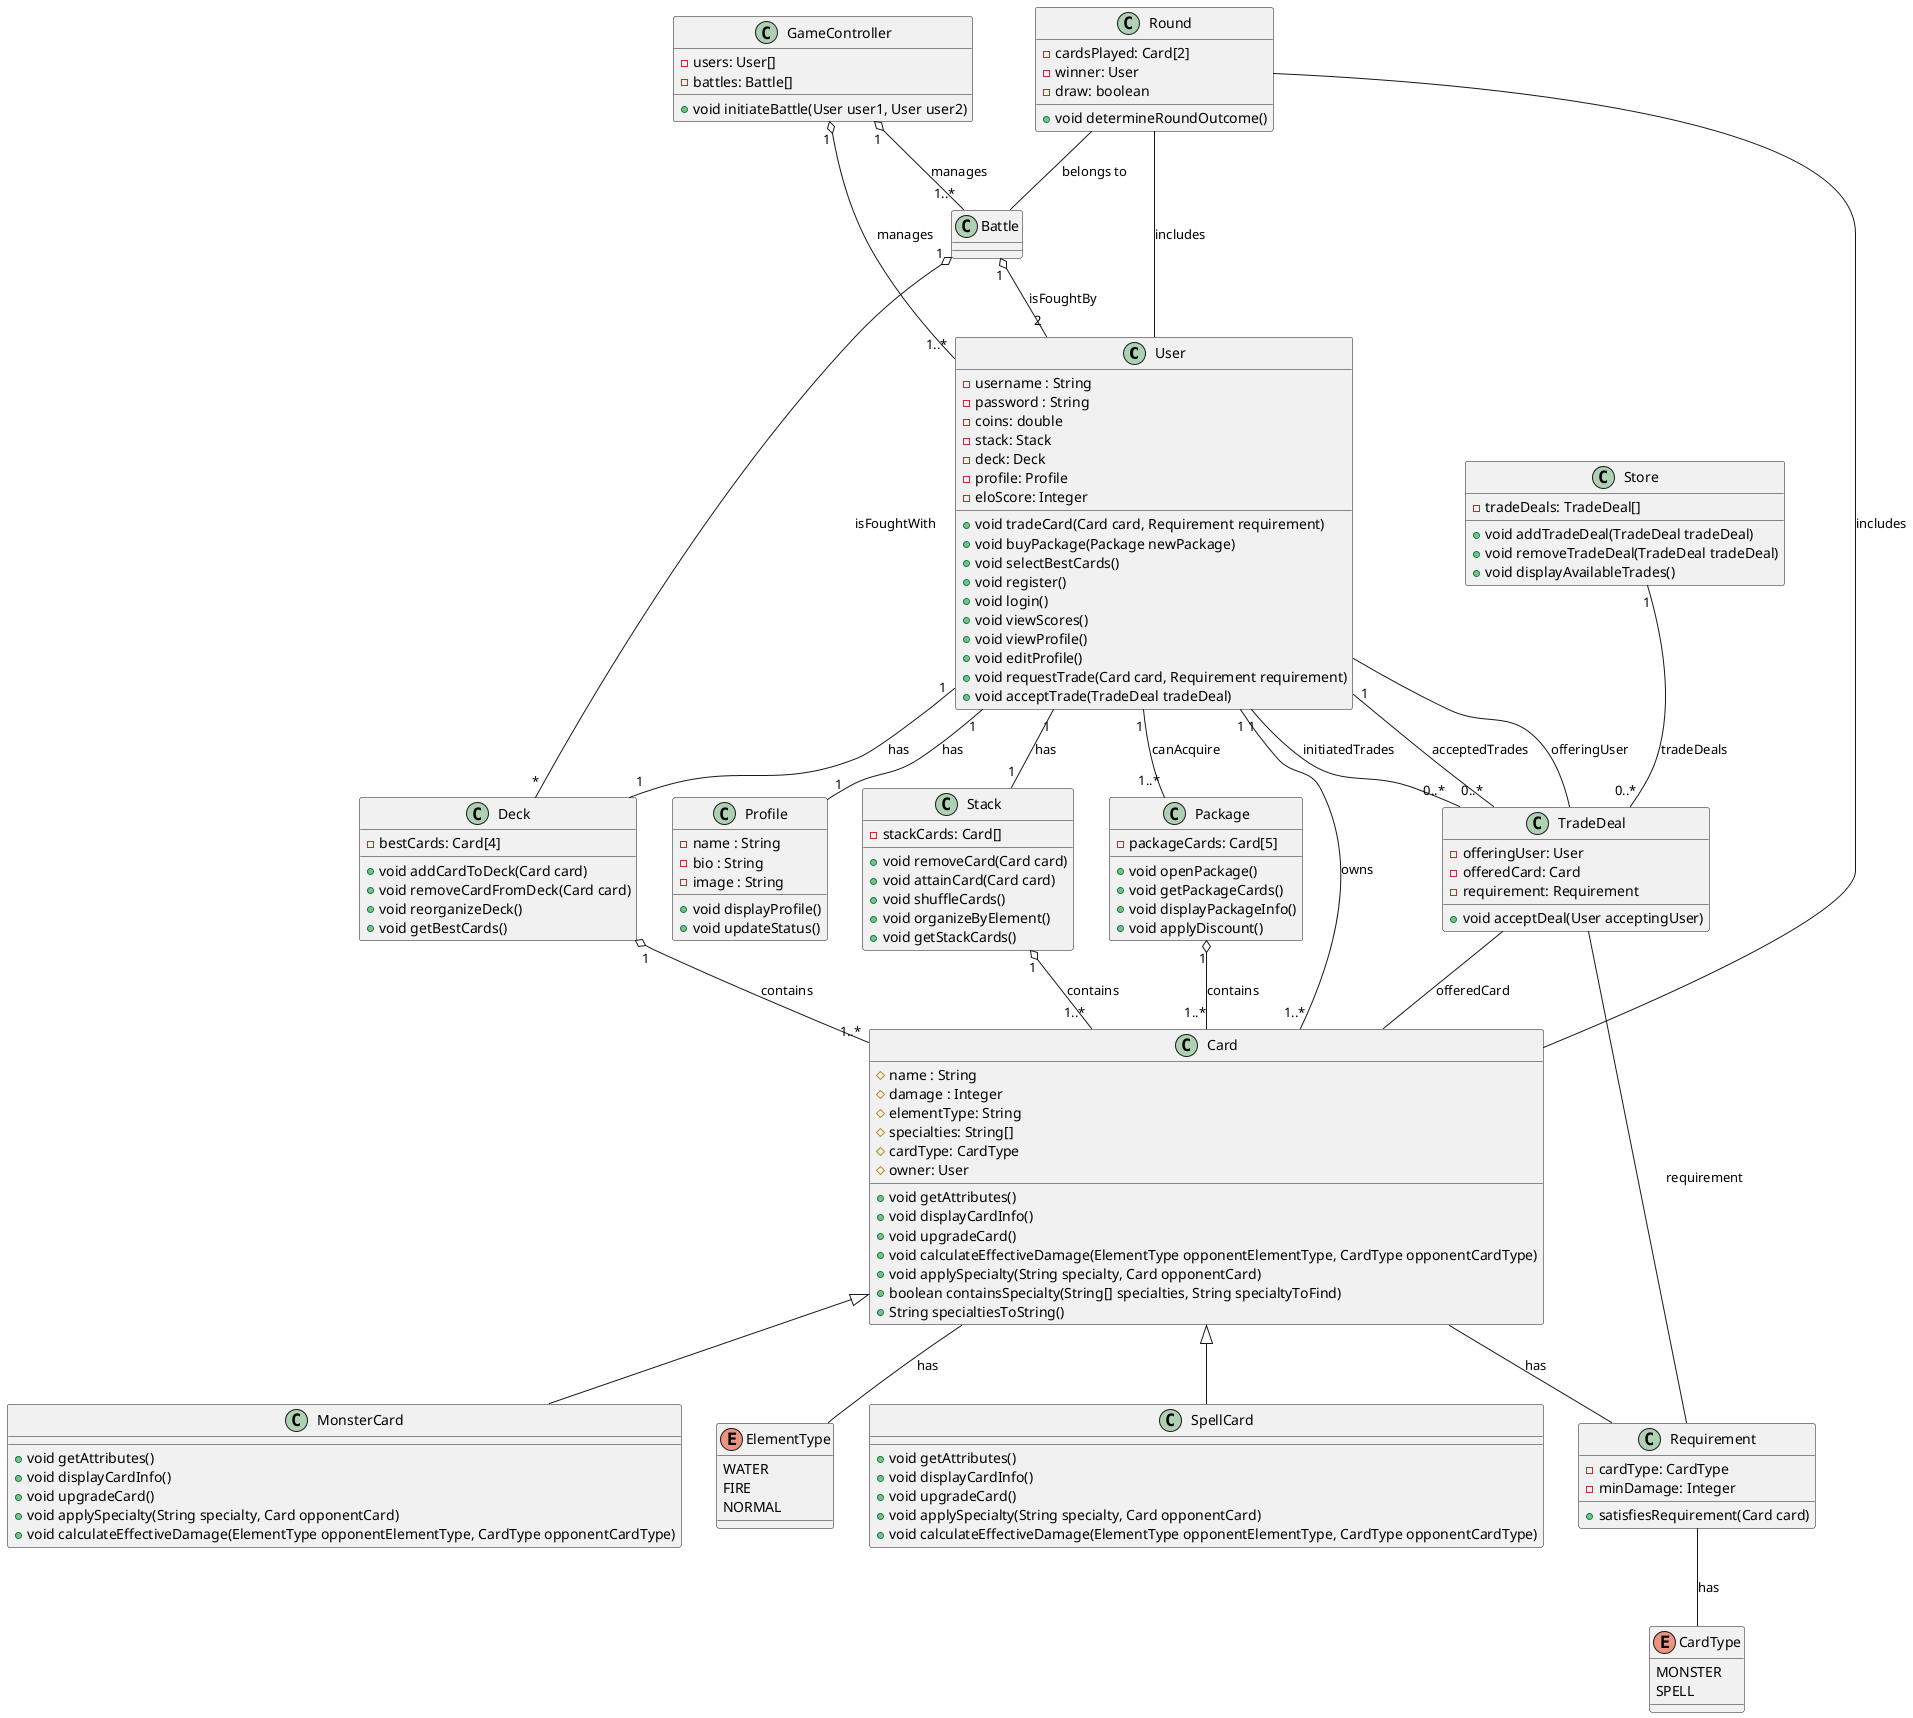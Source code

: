 @startuml
'https://plantuml.com/sequence-diagram

class User {
    - username : String
    - password : String
    - coins: double
    - stack: Stack
    - deck: Deck
    - profile: Profile
    - eloScore: Integer
    + void tradeCard(Card card, Requirement requirement)
    + void buyPackage(Package newPackage)
    + void selectBestCards()
    + void register()
    + void login()
    + void viewScores()
    + void viewProfile()
    + void editProfile()
    + void requestTrade(Card card, Requirement requirement)
    + void acceptTrade(TradeDeal tradeDeal)
}

class Store {
    - tradeDeals: TradeDeal[]
    + void addTradeDeal(TradeDeal tradeDeal)
    + void removeTradeDeal(TradeDeal tradeDeal)
    + void displayAvailableTrades()
}

class TradeDeal {
    - offeringUser: User
    - offeredCard: Card
    - requirement: Requirement
    + void acceptDeal(User acceptingUser)
}

class Profile {
    - name : String
    - bio : String
    - image : String
    + void displayProfile()
    + void updateStatus()
}

class Card {
    # name : String
    # damage : Integer
    # elementType: String
    # specialties: String[]
    # cardType: CardType
    # owner: User
    + void getAttributes()
    + void displayCardInfo()
    + void upgradeCard()
    + void calculateEffectiveDamage(ElementType opponentElementType, CardType opponentCardType)
    + void applySpecialty(String specialty, Card opponentCard)
    + boolean containsSpecialty(String[] specialties, String specialtyToFind)
    + String specialtiesToString()
}

class SpellCard {
    + void getAttributes()
    + void displayCardInfo()
    + void upgradeCard()
    + void applySpecialty(String specialty, Card opponentCard)
    + void calculateEffectiveDamage(ElementType opponentElementType, CardType opponentCardType)
}

class MonsterCard {
    + void getAttributes()
    + void displayCardInfo()
    + void upgradeCard()
    + void applySpecialty(String specialty, Card opponentCard)
    + void calculateEffectiveDamage(ElementType opponentElementType, CardType opponentCardType)
}

class Stack{
    - stackCards: Card[]
    + void removeCard(Card card)
    + void attainCard(Card card)
    + void shuffleCards()
    + void organizeByElement()
    + void getStackCards()
}

class Package {
    - packageCards: Card[5]
    + void openPackage()
    + void getPackageCards()
    + void displayPackageInfo()
    + void applyDiscount()
}

class Deck {
    - bestCards: Card[4]
    + void addCardToDeck(Card card)
    + void removeCardFromDeck(Card card)
    + void reorganizeDeck()
    + void getBestCards()
}

enum ElementType {
    WATER
    FIRE
    NORMAL
}

class Requirement {
    - cardType: CardType
    - minDamage: Integer
    + satisfiesRequirement(Card card)
}

enum CardType {
    MONSTER
    SPELL
}

class GameController {
    - users: User[]
    - battles: Battle[]
    + void initiateBattle(User user1, User user2)
}

class Round {
    - cardsPlayed: Card[2]
    - winner: User
    - draw: boolean
    + void determineRoundOutcome()
}

class Battle {

}

Card <|-- MonsterCard
Card <|-- SpellCard

User "1" -- "1..*" Card : owns
User "1" -- "1" Deck : has
User "1" -- "1..*" Package : canAcquire
User "1" -- "1" Stack : has
User "1" -- "1" Profile : has

Stack "1" o-- "1..*" Card : contains
Package "1" o-- "1..*" Card : contains
Deck "1" o-- "1..*" Card : contains

Battle "1" o-- "*" Deck : isFoughtWith
Battle "1" o-- "2" User : isFoughtBy

GameController "1" o-- "1..*" User : manages
GameController "1" o-- "1..*" Battle : manages

Card -- ElementType : has
Card -- Requirement : has
Requirement -- CardType : has

Round -- Card : includes
Round -- User : includes
Round -- Battle : belongs to

TradeDeal -- User : offeringUser
TradeDeal -- Card : offeredCard
TradeDeal -- Requirement : requirement

Store "1" -- "0..*" TradeDeal : tradeDeals

User "1" -- "0..*" TradeDeal : initiatedTrades
User "1" -- "0..*" TradeDeal : acceptedTrades

@enduml
